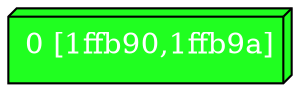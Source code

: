 diGraph libnss3{
	libnss3_0  [style=filled fillcolor="#20FF20" fontcolor="#ffffff" shape=box3d label="0 [1ffb90,1ffb9a]"]


}